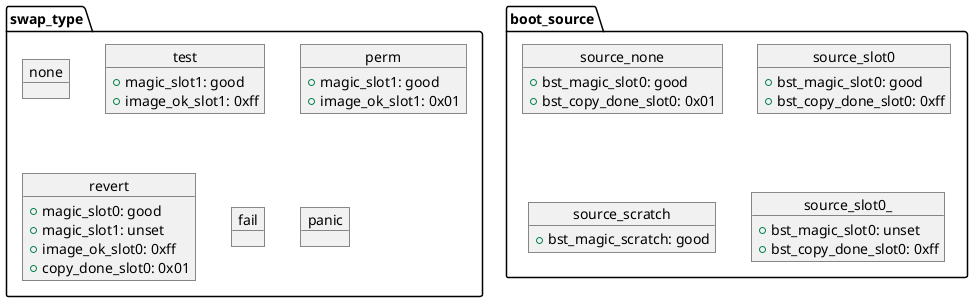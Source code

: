 @startuml swap_type

package swap_type {
    object none {
        
    }

    object test {
        + magic_slot1: good
        + image_ok_slot1: 0xff
    }

    object perm {
        + magic_slot1: good
        + image_ok_slot1: 0x01
    }

    object revert {
        + magic_slot0: good
        + magic_slot1: unset
        + image_ok_slot0: 0xff
        + copy_done_slot0: 0x01
    }

    object fail {
        
    }

    object panic {
        
    }
}

package boot_source {
    object source_none {
        + bst_magic_slot0: good
        + bst_copy_done_slot0: 0x01
    }

    object source_slot0 {
        + bst_magic_slot0: good
        + bst_copy_done_slot0: 0xff
    }

    object source_scratch {
        + bst_magic_scratch: good
    }

    object source_slot0_ {
        + bst_magic_slot0: unset
        + bst_copy_done_slot0: 0xff
    }

    object fail {
        
    }

    object panic {
        
    }
}






@enduml